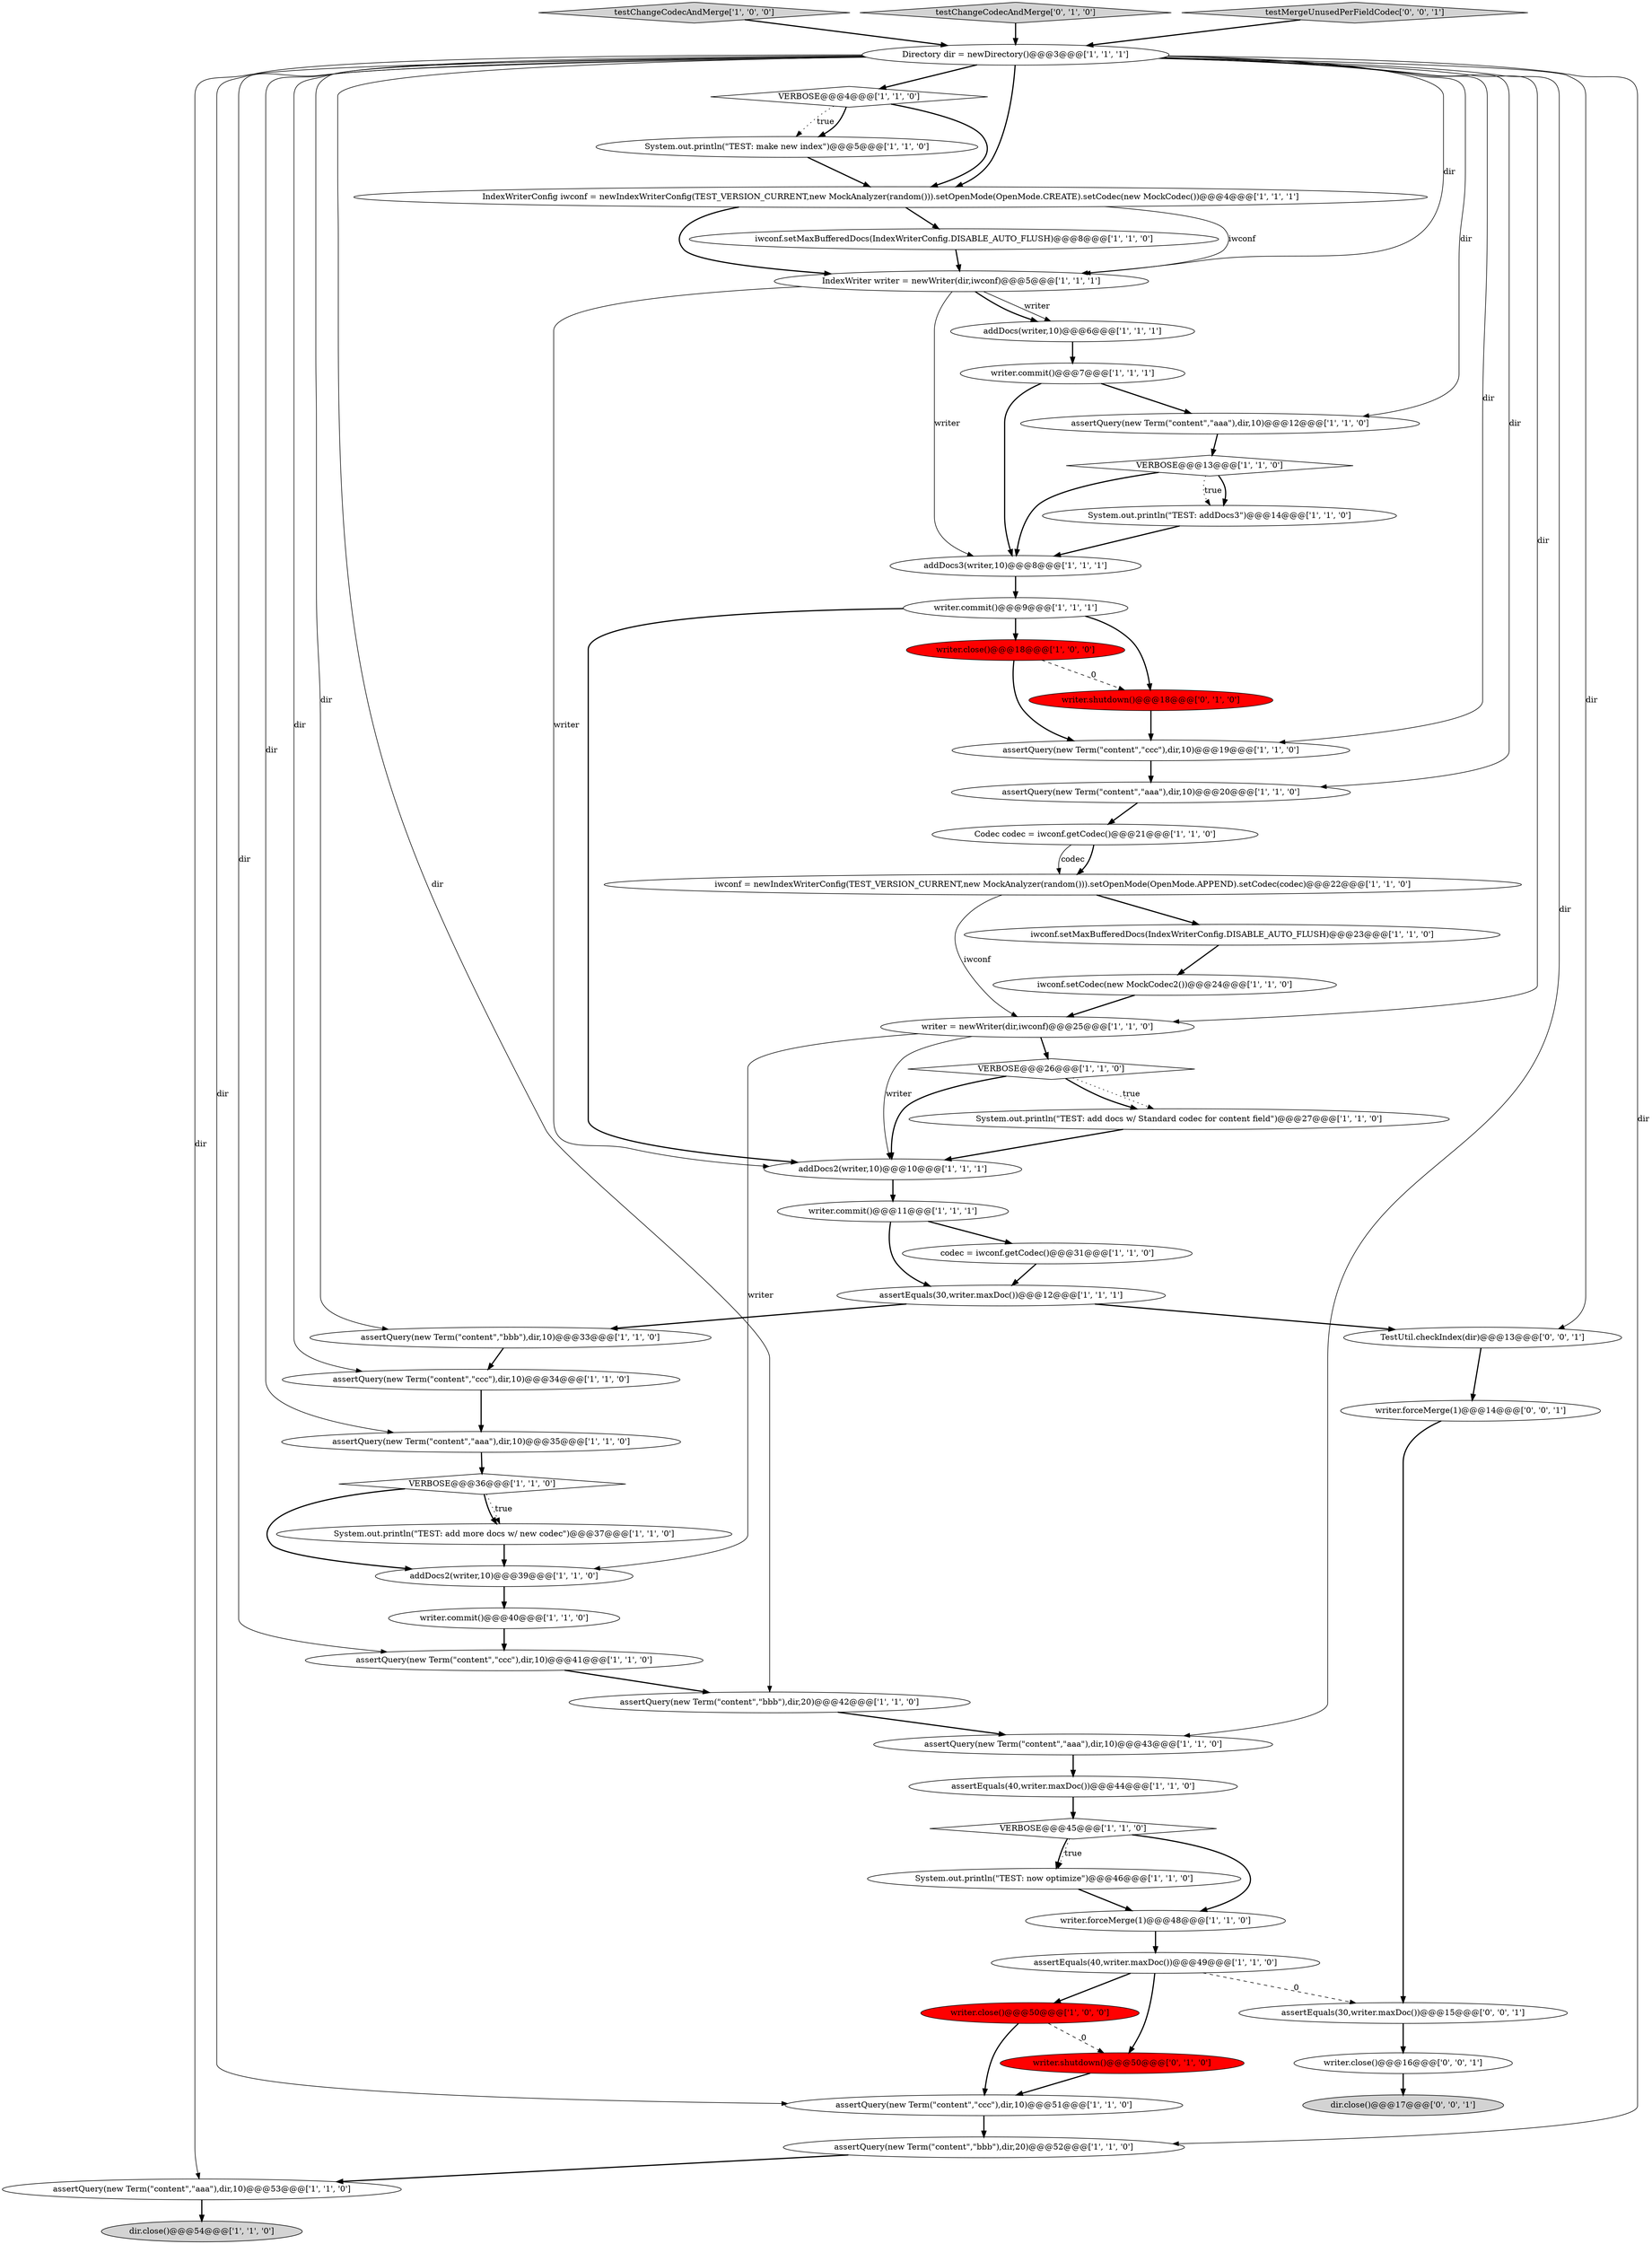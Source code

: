 digraph {
33 [style = filled, label = "assertQuery(new Term(\"content\",\"bbb\"),dir,20)@@@42@@@['1', '1', '0']", fillcolor = white, shape = ellipse image = "AAA0AAABBB1BBB"];
10 [style = filled, label = "assertQuery(new Term(\"content\",\"aaa\"),dir,10)@@@12@@@['1', '1', '0']", fillcolor = white, shape = ellipse image = "AAA0AAABBB1BBB"];
22 [style = filled, label = "System.out.println(\"TEST: add more docs w/ new codec\")@@@37@@@['1', '1', '0']", fillcolor = white, shape = ellipse image = "AAA0AAABBB1BBB"];
15 [style = filled, label = "addDocs3(writer,10)@@@8@@@['1', '1', '1']", fillcolor = white, shape = ellipse image = "AAA0AAABBB1BBB"];
2 [style = filled, label = "writer.forceMerge(1)@@@48@@@['1', '1', '0']", fillcolor = white, shape = ellipse image = "AAA0AAABBB1BBB"];
27 [style = filled, label = "writer.commit()@@@11@@@['1', '1', '1']", fillcolor = white, shape = ellipse image = "AAA0AAABBB1BBB"];
46 [style = filled, label = "VERBOSE@@@36@@@['1', '1', '0']", fillcolor = white, shape = diamond image = "AAA0AAABBB1BBB"];
47 [style = filled, label = "addDocs(writer,10)@@@6@@@['1', '1', '1']", fillcolor = white, shape = ellipse image = "AAA0AAABBB1BBB"];
52 [style = filled, label = "writer.close()@@@16@@@['0', '0', '1']", fillcolor = white, shape = ellipse image = "AAA0AAABBB3BBB"];
50 [style = filled, label = "writer.shutdown()@@@18@@@['0', '1', '0']", fillcolor = red, shape = ellipse image = "AAA1AAABBB2BBB"];
53 [style = filled, label = "assertEquals(30,writer.maxDoc())@@@15@@@['0', '0', '1']", fillcolor = white, shape = ellipse image = "AAA0AAABBB3BBB"];
5 [style = filled, label = "VERBOSE@@@4@@@['1', '1', '0']", fillcolor = white, shape = diamond image = "AAA0AAABBB1BBB"];
13 [style = filled, label = "System.out.println(\"TEST: add docs w/ Standard codec for content field\")@@@27@@@['1', '1', '0']", fillcolor = white, shape = ellipse image = "AAA0AAABBB1BBB"];
0 [style = filled, label = "IndexWriter writer = newWriter(dir,iwconf)@@@5@@@['1', '1', '1']", fillcolor = white, shape = ellipse image = "AAA0AAABBB1BBB"];
49 [style = filled, label = "writer.shutdown()@@@50@@@['0', '1', '0']", fillcolor = red, shape = ellipse image = "AAA1AAABBB2BBB"];
21 [style = filled, label = "writer.commit()@@@7@@@['1', '1', '1']", fillcolor = white, shape = ellipse image = "AAA0AAABBB1BBB"];
35 [style = filled, label = "testChangeCodecAndMerge['1', '0', '0']", fillcolor = lightgray, shape = diamond image = "AAA0AAABBB1BBB"];
3 [style = filled, label = "VERBOSE@@@13@@@['1', '1', '0']", fillcolor = white, shape = diamond image = "AAA0AAABBB1BBB"];
37 [style = filled, label = "VERBOSE@@@45@@@['1', '1', '0']", fillcolor = white, shape = diamond image = "AAA0AAABBB1BBB"];
17 [style = filled, label = "assertQuery(new Term(\"content\",\"ccc\"),dir,10)@@@41@@@['1', '1', '0']", fillcolor = white, shape = ellipse image = "AAA0AAABBB1BBB"];
8 [style = filled, label = "writer.commit()@@@9@@@['1', '1', '1']", fillcolor = white, shape = ellipse image = "AAA0AAABBB1BBB"];
23 [style = filled, label = "System.out.println(\"TEST: now optimize\")@@@46@@@['1', '1', '0']", fillcolor = white, shape = ellipse image = "AAA0AAABBB1BBB"];
24 [style = filled, label = "writer = newWriter(dir,iwconf)@@@25@@@['1', '1', '0']", fillcolor = white, shape = ellipse image = "AAA0AAABBB1BBB"];
28 [style = filled, label = "assertQuery(new Term(\"content\",\"ccc\"),dir,10)@@@19@@@['1', '1', '0']", fillcolor = white, shape = ellipse image = "AAA0AAABBB1BBB"];
25 [style = filled, label = "assertEquals(40,writer.maxDoc())@@@44@@@['1', '1', '0']", fillcolor = white, shape = ellipse image = "AAA0AAABBB1BBB"];
51 [style = filled, label = "TestUtil.checkIndex(dir)@@@13@@@['0', '0', '1']", fillcolor = white, shape = ellipse image = "AAA0AAABBB3BBB"];
16 [style = filled, label = "iwconf = newIndexWriterConfig(TEST_VERSION_CURRENT,new MockAnalyzer(random())).setOpenMode(OpenMode.APPEND).setCodec(codec)@@@22@@@['1', '1', '0']", fillcolor = white, shape = ellipse image = "AAA0AAABBB1BBB"];
54 [style = filled, label = "writer.forceMerge(1)@@@14@@@['0', '0', '1']", fillcolor = white, shape = ellipse image = "AAA0AAABBB3BBB"];
39 [style = filled, label = "codec = iwconf.getCodec()@@@31@@@['1', '1', '0']", fillcolor = white, shape = ellipse image = "AAA0AAABBB1BBB"];
9 [style = filled, label = "dir.close()@@@54@@@['1', '1', '0']", fillcolor = lightgray, shape = ellipse image = "AAA0AAABBB1BBB"];
18 [style = filled, label = "iwconf.setMaxBufferedDocs(IndexWriterConfig.DISABLE_AUTO_FLUSH)@@@23@@@['1', '1', '0']", fillcolor = white, shape = ellipse image = "AAA0AAABBB1BBB"];
44 [style = filled, label = "VERBOSE@@@26@@@['1', '1', '0']", fillcolor = white, shape = diamond image = "AAA0AAABBB1BBB"];
19 [style = filled, label = "assertQuery(new Term(\"content\",\"ccc\"),dir,10)@@@34@@@['1', '1', '0']", fillcolor = white, shape = ellipse image = "AAA0AAABBB1BBB"];
7 [style = filled, label = "writer.commit()@@@40@@@['1', '1', '0']", fillcolor = white, shape = ellipse image = "AAA0AAABBB1BBB"];
14 [style = filled, label = "assertQuery(new Term(\"content\",\"ccc\"),dir,10)@@@51@@@['1', '1', '0']", fillcolor = white, shape = ellipse image = "AAA0AAABBB1BBB"];
30 [style = filled, label = "assertEquals(40,writer.maxDoc())@@@49@@@['1', '1', '0']", fillcolor = white, shape = ellipse image = "AAA0AAABBB1BBB"];
31 [style = filled, label = "assertQuery(new Term(\"content\",\"aaa\"),dir,10)@@@53@@@['1', '1', '0']", fillcolor = white, shape = ellipse image = "AAA0AAABBB1BBB"];
42 [style = filled, label = "assertQuery(new Term(\"content\",\"bbb\"),dir,10)@@@33@@@['1', '1', '0']", fillcolor = white, shape = ellipse image = "AAA0AAABBB1BBB"];
6 [style = filled, label = "Directory dir = newDirectory()@@@3@@@['1', '1', '1']", fillcolor = white, shape = ellipse image = "AAA0AAABBB1BBB"];
1 [style = filled, label = "Codec codec = iwconf.getCodec()@@@21@@@['1', '1', '0']", fillcolor = white, shape = ellipse image = "AAA0AAABBB1BBB"];
45 [style = filled, label = "assertQuery(new Term(\"content\",\"bbb\"),dir,20)@@@52@@@['1', '1', '0']", fillcolor = white, shape = ellipse image = "AAA0AAABBB1BBB"];
29 [style = filled, label = "assertQuery(new Term(\"content\",\"aaa\"),dir,10)@@@43@@@['1', '1', '0']", fillcolor = white, shape = ellipse image = "AAA0AAABBB1BBB"];
48 [style = filled, label = "testChangeCodecAndMerge['0', '1', '0']", fillcolor = lightgray, shape = diamond image = "AAA0AAABBB2BBB"];
11 [style = filled, label = "assertEquals(30,writer.maxDoc())@@@12@@@['1', '1', '1']", fillcolor = white, shape = ellipse image = "AAA0AAABBB1BBB"];
55 [style = filled, label = "testMergeUnusedPerFieldCodec['0', '0', '1']", fillcolor = lightgray, shape = diamond image = "AAA0AAABBB3BBB"];
56 [style = filled, label = "dir.close()@@@17@@@['0', '0', '1']", fillcolor = lightgray, shape = ellipse image = "AAA0AAABBB3BBB"];
34 [style = filled, label = "writer.close()@@@50@@@['1', '0', '0']", fillcolor = red, shape = ellipse image = "AAA1AAABBB1BBB"];
32 [style = filled, label = "writer.close()@@@18@@@['1', '0', '0']", fillcolor = red, shape = ellipse image = "AAA1AAABBB1BBB"];
26 [style = filled, label = "assertQuery(new Term(\"content\",\"aaa\"),dir,10)@@@20@@@['1', '1', '0']", fillcolor = white, shape = ellipse image = "AAA0AAABBB1BBB"];
41 [style = filled, label = "iwconf.setCodec(new MockCodec2())@@@24@@@['1', '1', '0']", fillcolor = white, shape = ellipse image = "AAA0AAABBB1BBB"];
4 [style = filled, label = "addDocs2(writer,10)@@@10@@@['1', '1', '1']", fillcolor = white, shape = ellipse image = "AAA0AAABBB1BBB"];
20 [style = filled, label = "addDocs2(writer,10)@@@39@@@['1', '1', '0']", fillcolor = white, shape = ellipse image = "AAA0AAABBB1BBB"];
12 [style = filled, label = "System.out.println(\"TEST: make new index\")@@@5@@@['1', '1', '0']", fillcolor = white, shape = ellipse image = "AAA0AAABBB1BBB"];
38 [style = filled, label = "iwconf.setMaxBufferedDocs(IndexWriterConfig.DISABLE_AUTO_FLUSH)@@@8@@@['1', '1', '0']", fillcolor = white, shape = ellipse image = "AAA0AAABBB1BBB"];
36 [style = filled, label = "System.out.println(\"TEST: addDocs3\")@@@14@@@['1', '1', '0']", fillcolor = white, shape = ellipse image = "AAA0AAABBB1BBB"];
40 [style = filled, label = "IndexWriterConfig iwconf = newIndexWriterConfig(TEST_VERSION_CURRENT,new MockAnalyzer(random())).setOpenMode(OpenMode.CREATE).setCodec(new MockCodec())@@@4@@@['1', '1', '1']", fillcolor = white, shape = ellipse image = "AAA0AAABBB1BBB"];
43 [style = filled, label = "assertQuery(new Term(\"content\",\"aaa\"),dir,10)@@@35@@@['1', '1', '0']", fillcolor = white, shape = ellipse image = "AAA0AAABBB1BBB"];
21->10 [style = bold, label=""];
6->19 [style = solid, label="dir"];
31->9 [style = bold, label=""];
21->15 [style = bold, label=""];
49->14 [style = bold, label=""];
40->0 [style = solid, label="iwconf"];
6->0 [style = solid, label="dir"];
30->49 [style = bold, label=""];
5->12 [style = dotted, label="true"];
45->31 [style = bold, label=""];
40->38 [style = bold, label=""];
6->33 [style = solid, label="dir"];
12->40 [style = bold, label=""];
3->36 [style = bold, label=""];
6->24 [style = solid, label="dir"];
24->4 [style = solid, label="writer"];
6->45 [style = solid, label="dir"];
6->31 [style = solid, label="dir"];
54->53 [style = bold, label=""];
6->14 [style = solid, label="dir"];
8->4 [style = bold, label=""];
42->19 [style = bold, label=""];
11->51 [style = bold, label=""];
51->54 [style = bold, label=""];
53->52 [style = bold, label=""];
26->1 [style = bold, label=""];
24->44 [style = bold, label=""];
40->0 [style = bold, label=""];
30->34 [style = bold, label=""];
43->46 [style = bold, label=""];
50->28 [style = bold, label=""];
33->29 [style = bold, label=""];
44->13 [style = dotted, label="true"];
6->51 [style = solid, label="dir"];
6->17 [style = solid, label="dir"];
27->11 [style = bold, label=""];
44->4 [style = bold, label=""];
22->20 [style = bold, label=""];
25->37 [style = bold, label=""];
1->16 [style = bold, label=""];
38->0 [style = bold, label=""];
24->20 [style = solid, label="writer"];
6->29 [style = solid, label="dir"];
6->10 [style = solid, label="dir"];
0->15 [style = solid, label="writer"];
46->20 [style = bold, label=""];
34->14 [style = bold, label=""];
18->41 [style = bold, label=""];
20->7 [style = bold, label=""];
0->47 [style = solid, label="writer"];
34->49 [style = dashed, label="0"];
0->4 [style = solid, label="writer"];
6->28 [style = solid, label="dir"];
16->18 [style = bold, label=""];
7->17 [style = bold, label=""];
28->26 [style = bold, label=""];
48->6 [style = bold, label=""];
6->5 [style = bold, label=""];
27->39 [style = bold, label=""];
32->50 [style = dashed, label="0"];
55->6 [style = bold, label=""];
8->50 [style = bold, label=""];
37->2 [style = bold, label=""];
23->2 [style = bold, label=""];
47->21 [style = bold, label=""];
5->40 [style = bold, label=""];
46->22 [style = dotted, label="true"];
19->43 [style = bold, label=""];
15->8 [style = bold, label=""];
46->22 [style = bold, label=""];
16->24 [style = solid, label="iwconf"];
8->32 [style = bold, label=""];
41->24 [style = bold, label=""];
35->6 [style = bold, label=""];
3->36 [style = dotted, label="true"];
36->15 [style = bold, label=""];
29->25 [style = bold, label=""];
10->3 [style = bold, label=""];
52->56 [style = bold, label=""];
3->15 [style = bold, label=""];
17->33 [style = bold, label=""];
11->42 [style = bold, label=""];
14->45 [style = bold, label=""];
37->23 [style = bold, label=""];
39->11 [style = bold, label=""];
30->53 [style = dashed, label="0"];
6->42 [style = solid, label="dir"];
0->47 [style = bold, label=""];
5->12 [style = bold, label=""];
6->40 [style = bold, label=""];
4->27 [style = bold, label=""];
44->13 [style = bold, label=""];
6->43 [style = solid, label="dir"];
37->23 [style = dotted, label="true"];
2->30 [style = bold, label=""];
32->28 [style = bold, label=""];
6->26 [style = solid, label="dir"];
1->16 [style = solid, label="codec"];
13->4 [style = bold, label=""];
}
